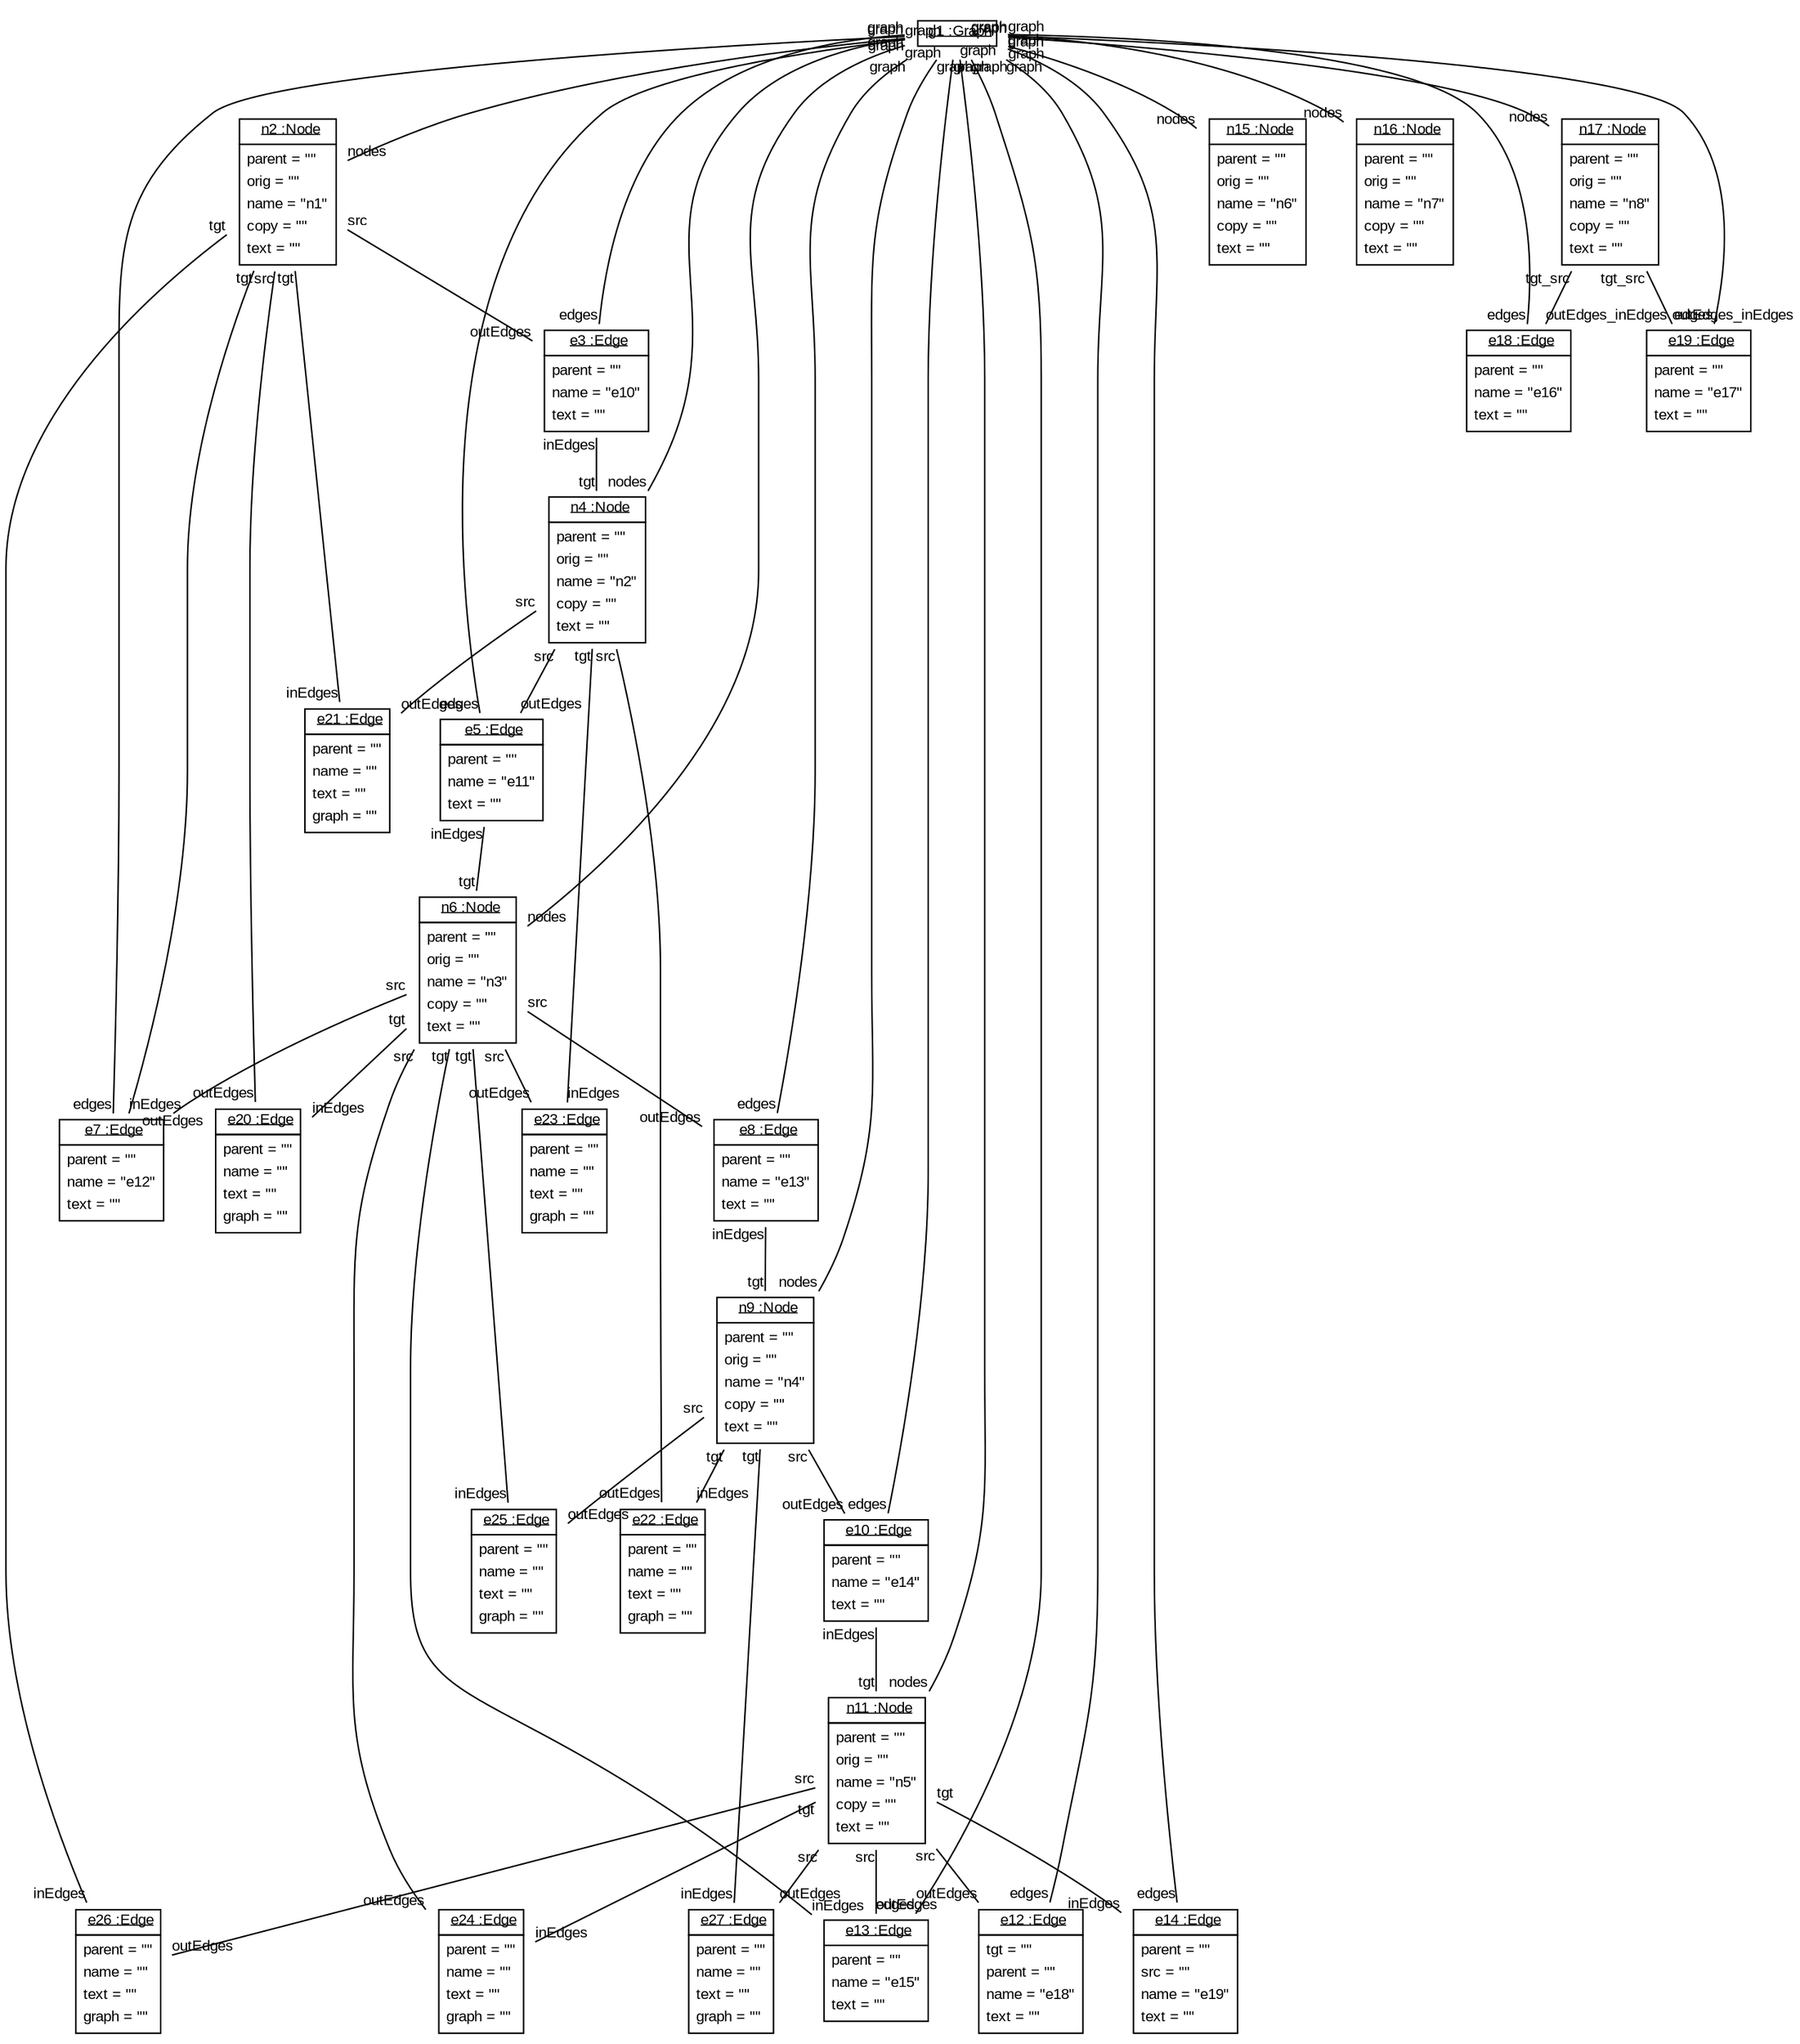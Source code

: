 graph ObjectDiagram {
   node [shape = none, fontsize = 10, fontname = "Arial"];
   edge [fontsize = 10, fontname = "Arial"];
   compound=true;

g1 [label=<<table border='0' cellborder='1' cellspacing='0'> <tr> <td href="../examples/org/sdmlib/examples/helloworld/model/Graph.java"> <u>g1 :Graph</u></td></tr></table>>];
n2 [label=<<table border='0' cellborder='1' cellspacing='0'> <tr> <td href="../examples/org/sdmlib/examples/helloworld/model/Node.java"> <u>n2 :Node</u></td></tr><tr><td><table border='0' cellborder='0' cellspacing='0'><tr><td align='left'>parent = ""</td></tr><tr><td align='left'>orig = ""</td></tr><tr><td align='left'>name = "n1"</td></tr><tr><td align='left'>copy = ""</td></tr><tr><td align='left'>text = ""</td></tr></table></td></tr></table>>];
e3 [label=<<table border='0' cellborder='1' cellspacing='0'> <tr> <td href="../examples/org/sdmlib/examples/helloworld/model/Edge.java"> <u>e3 :Edge</u></td></tr><tr><td><table border='0' cellborder='0' cellspacing='0'><tr><td align='left'>parent = ""</td></tr><tr><td align='left'>name = "e10"</td></tr><tr><td align='left'>text = ""</td></tr></table></td></tr></table>>];
n4 [label=<<table border='0' cellborder='1' cellspacing='0'> <tr> <td href="../examples/org/sdmlib/examples/helloworld/model/Node.java"> <u>n4 :Node</u></td></tr><tr><td><table border='0' cellborder='0' cellspacing='0'><tr><td align='left'>parent = ""</td></tr><tr><td align='left'>orig = ""</td></tr><tr><td align='left'>name = "n2"</td></tr><tr><td align='left'>copy = ""</td></tr><tr><td align='left'>text = ""</td></tr></table></td></tr></table>>];
e5 [label=<<table border='0' cellborder='1' cellspacing='0'> <tr> <td href="../examples/org/sdmlib/examples/helloworld/model/Edge.java"> <u>e5 :Edge</u></td></tr><tr><td><table border='0' cellborder='0' cellspacing='0'><tr><td align='left'>parent = ""</td></tr><tr><td align='left'>name = "e11"</td></tr><tr><td align='left'>text = ""</td></tr></table></td></tr></table>>];
n6 [label=<<table border='0' cellborder='1' cellspacing='0'> <tr> <td href="../examples/org/sdmlib/examples/helloworld/model/Node.java"> <u>n6 :Node</u></td></tr><tr><td><table border='0' cellborder='0' cellspacing='0'><tr><td align='left'>parent = ""</td></tr><tr><td align='left'>orig = ""</td></tr><tr><td align='left'>name = "n3"</td></tr><tr><td align='left'>copy = ""</td></tr><tr><td align='left'>text = ""</td></tr></table></td></tr></table>>];
e7 [label=<<table border='0' cellborder='1' cellspacing='0'> <tr> <td href="../examples/org/sdmlib/examples/helloworld/model/Edge.java"> <u>e7 :Edge</u></td></tr><tr><td><table border='0' cellborder='0' cellspacing='0'><tr><td align='left'>parent = ""</td></tr><tr><td align='left'>name = "e12"</td></tr><tr><td align='left'>text = ""</td></tr></table></td></tr></table>>];
e8 [label=<<table border='0' cellborder='1' cellspacing='0'> <tr> <td href="../examples/org/sdmlib/examples/helloworld/model/Edge.java"> <u>e8 :Edge</u></td></tr><tr><td><table border='0' cellborder='0' cellspacing='0'><tr><td align='left'>parent = ""</td></tr><tr><td align='left'>name = "e13"</td></tr><tr><td align='left'>text = ""</td></tr></table></td></tr></table>>];
n9 [label=<<table border='0' cellborder='1' cellspacing='0'> <tr> <td href="../examples/org/sdmlib/examples/helloworld/model/Node.java"> <u>n9 :Node</u></td></tr><tr><td><table border='0' cellborder='0' cellspacing='0'><tr><td align='left'>parent = ""</td></tr><tr><td align='left'>orig = ""</td></tr><tr><td align='left'>name = "n4"</td></tr><tr><td align='left'>copy = ""</td></tr><tr><td align='left'>text = ""</td></tr></table></td></tr></table>>];
e10 [label=<<table border='0' cellborder='1' cellspacing='0'> <tr> <td href="../examples/org/sdmlib/examples/helloworld/model/Edge.java"> <u>e10 :Edge</u></td></tr><tr><td><table border='0' cellborder='0' cellspacing='0'><tr><td align='left'>parent = ""</td></tr><tr><td align='left'>name = "e14"</td></tr><tr><td align='left'>text = ""</td></tr></table></td></tr></table>>];
n11 [label=<<table border='0' cellborder='1' cellspacing='0'> <tr> <td href="../examples/org/sdmlib/examples/helloworld/model/Node.java"> <u>n11 :Node</u></td></tr><tr><td><table border='0' cellborder='0' cellspacing='0'><tr><td align='left'>parent = ""</td></tr><tr><td align='left'>orig = ""</td></tr><tr><td align='left'>name = "n5"</td></tr><tr><td align='left'>copy = ""</td></tr><tr><td align='left'>text = ""</td></tr></table></td></tr></table>>];
e12 [label=<<table border='0' cellborder='1' cellspacing='0'> <tr> <td href="../examples/org/sdmlib/examples/helloworld/model/Edge.java"> <u>e12 :Edge</u></td></tr><tr><td><table border='0' cellborder='0' cellspacing='0'><tr><td align='left'>tgt = ""</td></tr><tr><td align='left'>parent = ""</td></tr><tr><td align='left'>name = "e18"</td></tr><tr><td align='left'>text = ""</td></tr></table></td></tr></table>>];
e13 [label=<<table border='0' cellborder='1' cellspacing='0'> <tr> <td href="../examples/org/sdmlib/examples/helloworld/model/Edge.java"> <u>e13 :Edge</u></td></tr><tr><td><table border='0' cellborder='0' cellspacing='0'><tr><td align='left'>parent = ""</td></tr><tr><td align='left'>name = "e15"</td></tr><tr><td align='left'>text = ""</td></tr></table></td></tr></table>>];
e26 [label=<<table border='0' cellborder='1' cellspacing='0'> <tr> <td href="../examples/org/sdmlib/examples/helloworld/model/Edge.java"> <u>e26 :Edge</u></td></tr><tr><td><table border='0' cellborder='0' cellspacing='0'><tr><td align='left'>parent = ""</td></tr><tr><td align='left'>name = ""</td></tr><tr><td align='left'>text = ""</td></tr><tr><td align='left'>graph = ""</td></tr></table></td></tr></table>>];
e27 [label=<<table border='0' cellborder='1' cellspacing='0'> <tr> <td href="../examples/org/sdmlib/examples/helloworld/model/Edge.java"> <u>e27 :Edge</u></td></tr><tr><td><table border='0' cellborder='0' cellspacing='0'><tr><td align='left'>parent = ""</td></tr><tr><td align='left'>name = ""</td></tr><tr><td align='left'>text = ""</td></tr><tr><td align='left'>graph = ""</td></tr></table></td></tr></table>>];
e14 [label=<<table border='0' cellborder='1' cellspacing='0'> <tr> <td href="../examples/org/sdmlib/examples/helloworld/model/Edge.java"> <u>e14 :Edge</u></td></tr><tr><td><table border='0' cellborder='0' cellspacing='0'><tr><td align='left'>parent = ""</td></tr><tr><td align='left'>src = ""</td></tr><tr><td align='left'>name = "e19"</td></tr><tr><td align='left'>text = ""</td></tr></table></td></tr></table>>];
e24 [label=<<table border='0' cellborder='1' cellspacing='0'> <tr> <td href="../examples/org/sdmlib/examples/helloworld/model/Edge.java"> <u>e24 :Edge</u></td></tr><tr><td><table border='0' cellborder='0' cellspacing='0'><tr><td align='left'>parent = ""</td></tr><tr><td align='left'>name = ""</td></tr><tr><td align='left'>text = ""</td></tr><tr><td align='left'>graph = ""</td></tr></table></td></tr></table>>];
e25 [label=<<table border='0' cellborder='1' cellspacing='0'> <tr> <td href="../examples/org/sdmlib/examples/helloworld/model/Edge.java"> <u>e25 :Edge</u></td></tr><tr><td><table border='0' cellborder='0' cellspacing='0'><tr><td align='left'>parent = ""</td></tr><tr><td align='left'>name = ""</td></tr><tr><td align='left'>text = ""</td></tr><tr><td align='left'>graph = ""</td></tr></table></td></tr></table>>];
e22 [label=<<table border='0' cellborder='1' cellspacing='0'> <tr> <td href="../examples/org/sdmlib/examples/helloworld/model/Edge.java"> <u>e22 :Edge</u></td></tr><tr><td><table border='0' cellborder='0' cellspacing='0'><tr><td align='left'>parent = ""</td></tr><tr><td align='left'>name = ""</td></tr><tr><td align='left'>text = ""</td></tr><tr><td align='left'>graph = ""</td></tr></table></td></tr></table>>];
e23 [label=<<table border='0' cellborder='1' cellspacing='0'> <tr> <td href="../examples/org/sdmlib/examples/helloworld/model/Edge.java"> <u>e23 :Edge</u></td></tr><tr><td><table border='0' cellborder='0' cellspacing='0'><tr><td align='left'>parent = ""</td></tr><tr><td align='left'>name = ""</td></tr><tr><td align='left'>text = ""</td></tr><tr><td align='left'>graph = ""</td></tr></table></td></tr></table>>];
e20 [label=<<table border='0' cellborder='1' cellspacing='0'> <tr> <td href="../examples/org/sdmlib/examples/helloworld/model/Edge.java"> <u>e20 :Edge</u></td></tr><tr><td><table border='0' cellborder='0' cellspacing='0'><tr><td align='left'>parent = ""</td></tr><tr><td align='left'>name = ""</td></tr><tr><td align='left'>text = ""</td></tr><tr><td align='left'>graph = ""</td></tr></table></td></tr></table>>];
e21 [label=<<table border='0' cellborder='1' cellspacing='0'> <tr> <td href="../examples/org/sdmlib/examples/helloworld/model/Edge.java"> <u>e21 :Edge</u></td></tr><tr><td><table border='0' cellborder='0' cellspacing='0'><tr><td align='left'>parent = ""</td></tr><tr><td align='left'>name = ""</td></tr><tr><td align='left'>text = ""</td></tr><tr><td align='left'>graph = ""</td></tr></table></td></tr></table>>];
n15 [label=<<table border='0' cellborder='1' cellspacing='0'> <tr> <td href="../examples/org/sdmlib/examples/helloworld/model/Node.java"> <u>n15 :Node</u></td></tr><tr><td><table border='0' cellborder='0' cellspacing='0'><tr><td align='left'>parent = ""</td></tr><tr><td align='left'>orig = ""</td></tr><tr><td align='left'>name = "n6"</td></tr><tr><td align='left'>copy = ""</td></tr><tr><td align='left'>text = ""</td></tr></table></td></tr></table>>];
n16 [label=<<table border='0' cellborder='1' cellspacing='0'> <tr> <td href="../examples/org/sdmlib/examples/helloworld/model/Node.java"> <u>n16 :Node</u></td></tr><tr><td><table border='0' cellborder='0' cellspacing='0'><tr><td align='left'>parent = ""</td></tr><tr><td align='left'>orig = ""</td></tr><tr><td align='left'>name = "n7"</td></tr><tr><td align='left'>copy = ""</td></tr><tr><td align='left'>text = ""</td></tr></table></td></tr></table>>];
n17 [label=<<table border='0' cellborder='1' cellspacing='0'> <tr> <td href="../examples/org/sdmlib/examples/helloworld/model/Node.java"> <u>n17 :Node</u></td></tr><tr><td><table border='0' cellborder='0' cellspacing='0'><tr><td align='left'>parent = ""</td></tr><tr><td align='left'>orig = ""</td></tr><tr><td align='left'>name = "n8"</td></tr><tr><td align='left'>copy = ""</td></tr><tr><td align='left'>text = ""</td></tr></table></td></tr></table>>];
e18 [label=<<table border='0' cellborder='1' cellspacing='0'> <tr> <td href="../examples/org/sdmlib/examples/helloworld/model/Edge.java"> <u>e18 :Edge</u></td></tr><tr><td><table border='0' cellborder='0' cellspacing='0'><tr><td align='left'>parent = ""</td></tr><tr><td align='left'>name = "e16"</td></tr><tr><td align='left'>text = ""</td></tr></table></td></tr></table>>];
e19 [label=<<table border='0' cellborder='1' cellspacing='0'> <tr> <td href="../examples/org/sdmlib/examples/helloworld/model/Edge.java"> <u>e19 :Edge</u></td></tr><tr><td><table border='0' cellborder='0' cellspacing='0'><tr><td align='left'>parent = ""</td></tr><tr><td align='left'>name = "e17"</td></tr><tr><td align='left'>text = ""</td></tr></table></td></tr></table>>];

g1 -- n2 [headlabel = "nodes" taillabel = "graph"];
g1 -- n4 [headlabel = "nodes" taillabel = "graph"];
g1 -- n6 [headlabel = "nodes" taillabel = "graph"];
g1 -- n9 [headlabel = "nodes" taillabel = "graph"];
g1 -- n11 [headlabel = "nodes" taillabel = "graph"];
g1 -- n15 [headlabel = "nodes" taillabel = "graph"];
g1 -- n16 [headlabel = "nodes" taillabel = "graph"];
g1 -- n17 [headlabel = "nodes" taillabel = "graph"];
g1 -- e12 [headlabel = "edges" taillabel = "graph"];
g1 -- e14 [headlabel = "edges" taillabel = "graph"];
g1 -- e3 [headlabel = "edges" taillabel = "graph"];
g1 -- e5 [headlabel = "edges" taillabel = "graph"];
g1 -- e7 [headlabel = "edges" taillabel = "graph"];
g1 -- e8 [headlabel = "edges" taillabel = "graph"];
g1 -- e10 [headlabel = "edges" taillabel = "graph"];
g1 -- e13 [headlabel = "edges" taillabel = "graph"];
g1 -- e18 [headlabel = "edges" taillabel = "graph"];
g1 -- e19 [headlabel = "edges" taillabel = "graph"];
n2 -- e3 [headlabel = "outEdges" taillabel = "src"];
n2 -- e20 [headlabel = "outEdges" taillabel = "src"];
n2 -- e7 [headlabel = "inEdges" taillabel = "tgt"];
n2 -- e21 [headlabel = "inEdges" taillabel = "tgt"];
n2 -- e26 [headlabel = "inEdges" taillabel = "tgt"];
e3 -- n4 [headlabel = "tgt" taillabel = "inEdges"];
n4 -- e5 [headlabel = "outEdges" taillabel = "src"];
n4 -- e21 [headlabel = "outEdges" taillabel = "src"];
n4 -- e22 [headlabel = "outEdges" taillabel = "src"];
n4 -- e23 [headlabel = "inEdges" taillabel = "tgt"];
e5 -- n6 [headlabel = "tgt" taillabel = "inEdges"];
n6 -- e7 [headlabel = "outEdges" taillabel = "src"];
n6 -- e8 [headlabel = "outEdges" taillabel = "src"];
n6 -- e23 [headlabel = "outEdges" taillabel = "src"];
n6 -- e24 [headlabel = "outEdges" taillabel = "src"];
n6 -- e13 [headlabel = "inEdges" taillabel = "tgt"];
n6 -- e20 [headlabel = "inEdges" taillabel = "tgt"];
n6 -- e25 [headlabel = "inEdges" taillabel = "tgt"];
e8 -- n9 [headlabel = "tgt" taillabel = "inEdges"];
n9 -- e10 [headlabel = "outEdges" taillabel = "src"];
n9 -- e25 [headlabel = "outEdges" taillabel = "src"];
n9 -- e22 [headlabel = "inEdges" taillabel = "tgt"];
n9 -- e27 [headlabel = "inEdges" taillabel = "tgt"];
e10 -- n11 [headlabel = "tgt" taillabel = "inEdges"];
n11 -- e12 [headlabel = "outEdges" taillabel = "src"];
n11 -- e13 [headlabel = "outEdges" taillabel = "src"];
n11 -- e26 [headlabel = "outEdges" taillabel = "src"];
n11 -- e27 [headlabel = "outEdges" taillabel = "src"];
n11 -- e14 [headlabel = "inEdges" taillabel = "tgt"];
n11 -- e24 [headlabel = "inEdges" taillabel = "tgt"];
n17 -- e18 [headlabel = "outEdges_inEdges" taillabel = "tgt_src"];
n17 -- e19 [headlabel = "outEdges_inEdges" taillabel = "tgt_src"];
}
